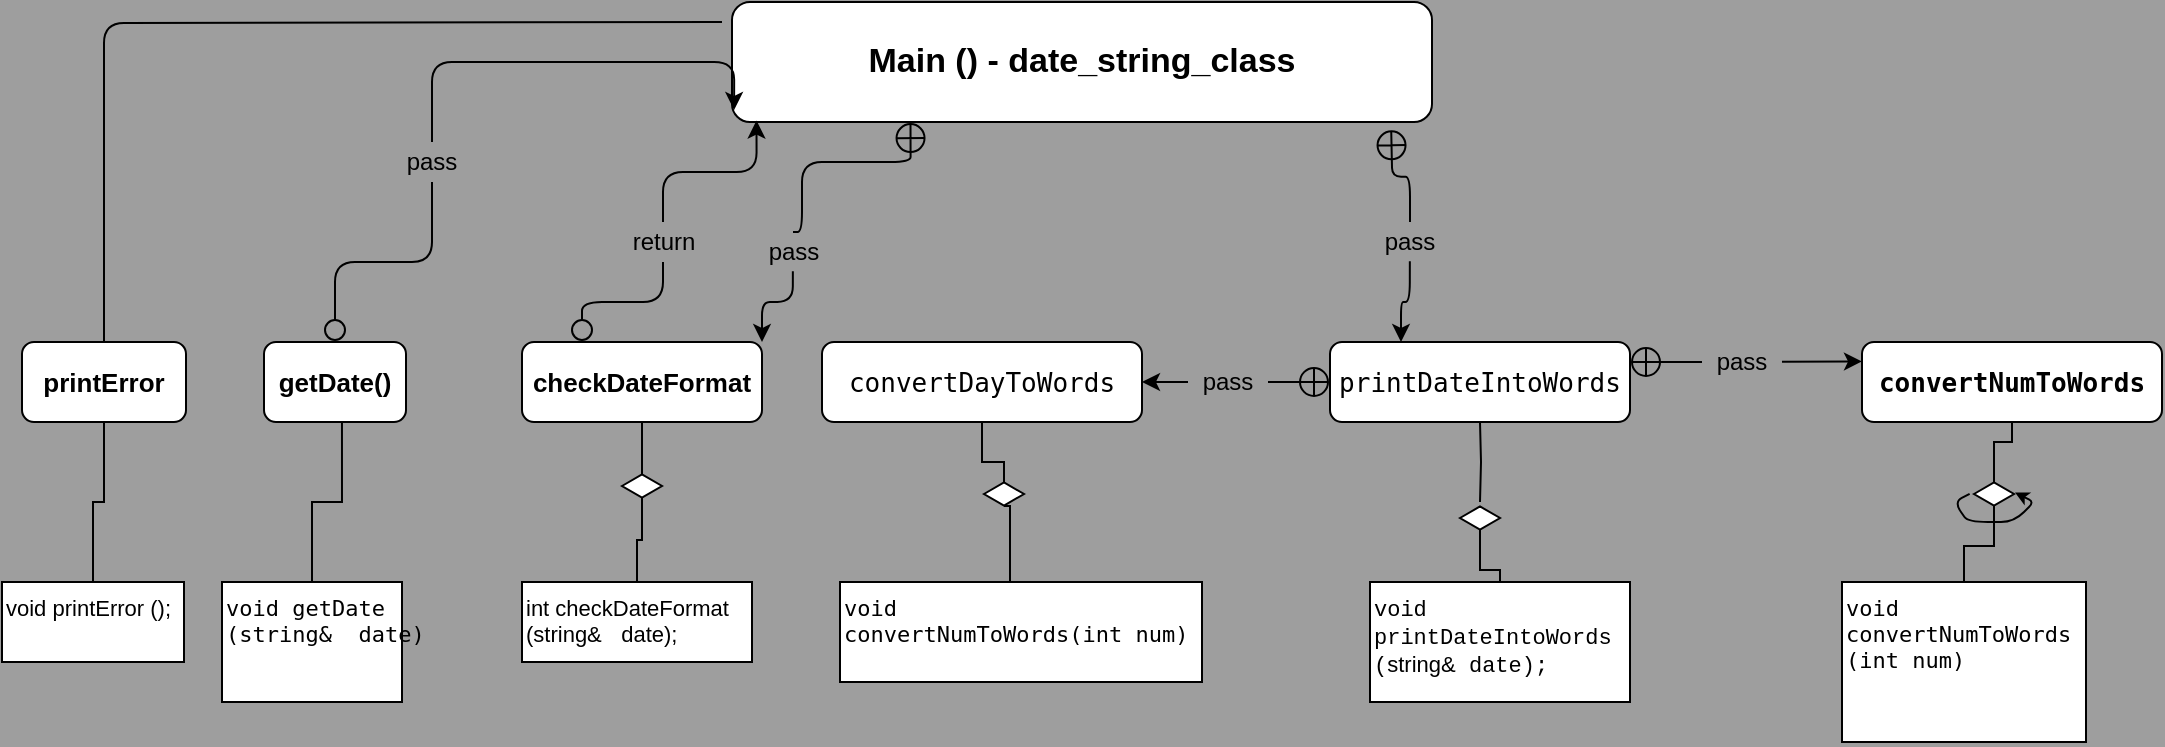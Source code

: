 <mxfile version="20.8.16" type="device"><diagram name="Page-1" id="hHpF1baUSTz2clY-Ota8"><mxGraphModel dx="1418" dy="828" grid="1" gridSize="10" guides="1" tooltips="1" connect="1" arrows="1" fold="1" page="1" pageScale="1" pageWidth="1100" pageHeight="850" background="#9e9e9e" math="0" shadow="0"><root><mxCell id="0"/><mxCell id="1" parent="0"/><mxCell id="AFJ6fUOBSR2v7E0Lf3oa-17" style="edgeStyle=orthogonalEdgeStyle;rounded=1;orthogonalLoop=1;jettySize=auto;html=1;fontSize=13;fontColor=#000000;strokeColor=#000000;endArrow=none;endFill=0;" parent="1" target="AFJ6fUOBSR2v7E0Lf3oa-7" edge="1"><mxGeometry relative="1" as="geometry"><mxPoint x="370" y="40" as="sourcePoint"/></mxGeometry></mxCell><mxCell id="AFJ6fUOBSR2v7E0Lf3oa-20" style="edgeStyle=orthogonalEdgeStyle;rounded=1;orthogonalLoop=1;jettySize=auto;html=1;entryX=1;entryY=0.5;entryDx=0;entryDy=0;fontSize=13;fontColor=#000000;startArrow=none;startFill=0;strokeColor=#000000;exitX=0;exitY=0.5;exitDx=0;exitDy=0;" parent="1" source="s8b4lYgJ3GzKXeLnXado-15" target="AFJ6fUOBSR2v7E0Lf3oa-13" edge="1"><mxGeometry relative="1" as="geometry"><mxPoint x="510" y="190" as="sourcePoint"/></mxGeometry></mxCell><mxCell id="AFJ6fUOBSR2v7E0Lf3oa-3" value="&lt;p class=&quot;MsoNormal&quot; style=&quot;font-size: 17px;&quot;&gt;Main () - date_string_class&lt;/p&gt;" style="rounded=1;whiteSpace=wrap;html=1;fillStyle=auto;strokeColor=#000000;fontColor=#000000;fillColor=#ffffff;fontSize=17;fontStyle=1" parent="1" vertex="1"><mxGeometry x="375" y="30" width="350" height="60" as="geometry"/></mxCell><mxCell id="AFJ6fUOBSR2v7E0Lf3oa-34" style="rounded=0;orthogonalLoop=1;jettySize=auto;html=1;exitX=0.5;exitY=1;exitDx=0;exitDy=0;entryX=0.5;entryY=0;entryDx=0;entryDy=0;fontSize=17;fontColor=#000000;edgeStyle=orthogonalEdgeStyle;startArrow=none;startFill=0;endArrow=none;endFill=0;strokeColor=#000000;" parent="1" source="AFJ6fUOBSR2v7E0Lf3oa-7" target="AFJ6fUOBSR2v7E0Lf3oa-26" edge="1"><mxGeometry relative="1" as="geometry"/></mxCell><mxCell id="AFJ6fUOBSR2v7E0Lf3oa-7" value="printError" style="rounded=1;whiteSpace=wrap;html=1;fillStyle=auto;strokeColor=#000000;fontColor=#000000;fillColor=#ffffff;fontSize=13;fontStyle=1" parent="1" vertex="1"><mxGeometry x="20" y="200" width="82" height="40" as="geometry"/></mxCell><mxCell id="AFJ6fUOBSR2v7E0Lf3oa-35" style="rounded=0;orthogonalLoop=1;jettySize=auto;html=1;exitX=0.5;exitY=1;exitDx=0;exitDy=0;entryX=0.5;entryY=0;entryDx=0;entryDy=0;fontSize=17;fontColor=#000000;startArrow=none;edgeStyle=orthogonalEdgeStyle;startFill=0;endArrow=none;endFill=0;strokeColor=#000000;" parent="1" source="AFJ6fUOBSR2v7E0Lf3oa-61" target="AFJ6fUOBSR2v7E0Lf3oa-27" edge="1"><mxGeometry relative="1" as="geometry"/></mxCell><mxCell id="AFJ6fUOBSR2v7E0Lf3oa-8" value="checkDateFormat" style="rounded=1;whiteSpace=wrap;html=1;fillStyle=auto;strokeColor=#000000;fontColor=#000000;fillColor=#ffffff;fontSize=13;fontStyle=1" parent="1" vertex="1"><mxGeometry x="270" y="200" width="120" height="40" as="geometry"/></mxCell><mxCell id="AFJ6fUOBSR2v7E0Lf3oa-11" value="&lt;code style=&quot;font-weight: normal;&quot;&gt;printDateIntoWords&lt;/code&gt;" style="rounded=1;whiteSpace=wrap;html=1;fillStyle=auto;strokeColor=#000000;fontColor=#000000;fillColor=#ffffff;fontSize=13;fontStyle=1" parent="1" vertex="1"><mxGeometry x="674" y="200" width="150" height="40" as="geometry"/></mxCell><mxCell id="AFJ6fUOBSR2v7E0Lf3oa-36" style="rounded=0;orthogonalLoop=1;jettySize=auto;html=1;exitX=0.5;exitY=1;exitDx=0;exitDy=0;fontSize=17;fontColor=#000000;startArrow=none;edgeStyle=orthogonalEdgeStyle;startFill=0;endArrow=none;endFill=0;strokeColor=#000000;" parent="1" source="AFJ6fUOBSR2v7E0Lf3oa-53" edge="1"><mxGeometry relative="1" as="geometry"><mxPoint x="514" y="320" as="targetPoint"/></mxGeometry></mxCell><mxCell id="AFJ6fUOBSR2v7E0Lf3oa-13" value="&lt;code style=&quot;font-weight: normal;&quot;&gt;convertDayToWords&lt;/code&gt;&lt;span&gt;&lt;/span&gt;" style="rounded=1;whiteSpace=wrap;html=1;fillStyle=auto;strokeColor=#000000;fontColor=#000000;fillColor=#ffffff;fontSize=13;fontStyle=1" parent="1" vertex="1"><mxGeometry x="420" y="200" width="160" height="40" as="geometry"/></mxCell><mxCell id="AFJ6fUOBSR2v7E0Lf3oa-26" value="void printError ();" style="rounded=0;whiteSpace=wrap;html=1;fillStyle=auto;strokeColor=#000000;fontSize=11;fontColor=#000000;fillColor=#ffffff;align=left;verticalAlign=top;" parent="1" vertex="1"><mxGeometry x="10" y="320" width="91" height="40" as="geometry"/></mxCell><mxCell id="AFJ6fUOBSR2v7E0Lf3oa-27" value="int checkDateFormat&lt;br&gt;(string&amp;amp;&lt;code&gt;&amp;nbsp;&lt;/code&gt;&amp;nbsp;date);" style="rounded=0;whiteSpace=wrap;html=1;fillStyle=auto;strokeColor=#000000;fontSize=11;fontColor=#000000;fillColor=#ffffff;verticalAlign=top;align=left;" parent="1" vertex="1"><mxGeometry x="270" y="320" width="115" height="40" as="geometry"/></mxCell><mxCell id="AFJ6fUOBSR2v7E0Lf3oa-28" value="&lt;code&gt;void&lt;br/&gt;convertNumToWords(int num)&lt;/code&gt;" style="rounded=0;whiteSpace=wrap;html=1;fillStyle=auto;strokeColor=#000000;fontSize=11;fontColor=#000000;fillColor=#ffffff;align=left;verticalAlign=top;" parent="1" vertex="1"><mxGeometry x="429" y="320" width="181" height="50" as="geometry"/></mxCell><mxCell id="AFJ6fUOBSR2v7E0Lf3oa-32" value="&lt;font face=&quot;Courier New&quot;&gt;void printDateIntoWords&lt;br&gt;(&lt;/font&gt;string&amp;amp;&lt;code&gt;&amp;nbsp;&lt;/code&gt;&lt;font face=&quot;Courier New&quot;&gt;date);&lt;/font&gt;" style="rounded=0;whiteSpace=wrap;html=1;fillStyle=auto;strokeColor=#000000;fontSize=11;fontColor=#000000;fillColor=#ffffff;align=left;verticalAlign=top;" parent="1" vertex="1"><mxGeometry x="694" y="320" width="130" height="60" as="geometry"/></mxCell><mxCell id="AFJ6fUOBSR2v7E0Lf3oa-67" value="" style="rounded=0;orthogonalLoop=1;jettySize=auto;html=1;exitX=0.5;exitY=1;exitDx=0;exitDy=0;entryX=0.5;entryY=0;entryDx=0;entryDy=0;fontSize=17;fontColor=#000000;endArrow=none;edgeStyle=orthogonalEdgeStyle;startArrow=none;startFill=0;endFill=0;strokeColor=#000000;" parent="1" source="AFJ6fUOBSR2v7E0Lf3oa-8" target="AFJ6fUOBSR2v7E0Lf3oa-61" edge="1"><mxGeometry relative="1" as="geometry"><mxPoint x="365.5" y="240" as="sourcePoint"/><mxPoint x="358" y="320" as="targetPoint"/></mxGeometry></mxCell><mxCell id="AFJ6fUOBSR2v7E0Lf3oa-61" value="" style="html=1;whiteSpace=wrap;aspect=fixed;shape=isoRectangle;fillStyle=auto;strokeColor=#000000;fontSize=17;fontColor=#000000;fillColor=#ffffff;" parent="1" vertex="1"><mxGeometry x="320" y="266" width="20" height="12" as="geometry"/></mxCell><mxCell id="AFJ6fUOBSR2v7E0Lf3oa-68" value="" style="rounded=0;orthogonalLoop=1;jettySize=auto;html=1;exitX=0.5;exitY=1;exitDx=0;exitDy=0;fontSize=17;fontColor=#000000;endArrow=none;edgeStyle=orthogonalEdgeStyle;startArrow=none;startFill=0;endFill=0;strokeColor=#000000;" parent="1" source="AFJ6fUOBSR2v7E0Lf3oa-13" target="AFJ6fUOBSR2v7E0Lf3oa-53" edge="1"><mxGeometry relative="1" as="geometry"><mxPoint x="511" y="240" as="sourcePoint"/><mxPoint x="520" y="320" as="targetPoint"/></mxGeometry></mxCell><mxCell id="AFJ6fUOBSR2v7E0Lf3oa-53" value="" style="html=1;whiteSpace=wrap;aspect=fixed;shape=isoRectangle;fillStyle=auto;strokeColor=#000000;fontSize=17;fontColor=#000000;fillColor=#ffffff;" parent="1" vertex="1"><mxGeometry x="501" y="270" width="20" height="12" as="geometry"/></mxCell><mxCell id="AFJ6fUOBSR2v7E0Lf3oa-69" value="" style="endArrow=circle;startArrow=none;html=1;rounded=1;strokeWidth=1;fontSize=17;fontColor=#000000;startSize=6;endSize=4;exitX=0.5;exitY=1;exitDx=0;exitDy=0;entryX=0.25;entryY=0;entryDx=0;entryDy=0;endFill=0;strokeColor=#000000;edgeStyle=orthogonalEdgeStyle;" parent="1" source="s8b4lYgJ3GzKXeLnXado-18" target="AFJ6fUOBSR2v7E0Lf3oa-8" edge="1"><mxGeometry width="50" height="50" relative="1" as="geometry"><mxPoint x="415" y="90" as="sourcePoint"/><mxPoint x="640" y="240" as="targetPoint"/></mxGeometry></mxCell><mxCell id="s8b4lYgJ3GzKXeLnXado-6" value="getDate()" style="rounded=1;whiteSpace=wrap;html=1;fillStyle=auto;strokeColor=#000000;fontColor=#000000;fillColor=#ffffff;fontSize=13;fontStyle=1" parent="1" vertex="1"><mxGeometry x="141" y="200" width="71" height="40" as="geometry"/></mxCell><mxCell id="s8b4lYgJ3GzKXeLnXado-7" value="&lt;code&gt;void getDate&lt;br&gt;(string&amp;amp;&lt;code&gt;&amp;nbsp;&lt;/code&gt;&amp;nbsp;date)&lt;/code&gt;" style="rounded=0;whiteSpace=wrap;html=1;fillStyle=auto;strokeColor=#000000;fontSize=11;fontColor=#000000;fillColor=#ffffff;verticalAlign=top;align=left;" parent="1" vertex="1"><mxGeometry x="120" y="320" width="90" height="60" as="geometry"/></mxCell><mxCell id="s8b4lYgJ3GzKXeLnXado-9" value="" style="rounded=0;orthogonalLoop=1;jettySize=auto;html=1;fontSize=17;fontColor=#000000;endArrow=none;edgeStyle=orthogonalEdgeStyle;startArrow=none;startFill=0;endFill=0;strokeColor=#000000;exitX=0.549;exitY=1;exitDx=0;exitDy=0;exitPerimeter=0;" parent="1" source="s8b4lYgJ3GzKXeLnXado-6" target="s8b4lYgJ3GzKXeLnXado-7" edge="1"><mxGeometry relative="1" as="geometry"><mxPoint x="161" y="250" as="sourcePoint"/><mxPoint x="161" y="310" as="targetPoint"/></mxGeometry></mxCell><mxCell id="s8b4lYgJ3GzKXeLnXado-11" value="" style="endArrow=circle;startArrow=none;html=1;rounded=1;strokeWidth=1;fontSize=17;fontColor=#000000;startSize=6;endSize=4;entryX=0.5;entryY=0;entryDx=0;entryDy=0;endFill=0;strokeColor=#000000;edgeStyle=orthogonalEdgeStyle;exitX=0.5;exitY=1;exitDx=0;exitDy=0;" parent="1" source="s8b4lYgJ3GzKXeLnXado-16" target="s8b4lYgJ3GzKXeLnXado-6" edge="1"><mxGeometry width="50" height="50" relative="1" as="geometry"><mxPoint x="390" y="60" as="sourcePoint"/><mxPoint x="532" y="240" as="targetPoint"/></mxGeometry></mxCell><mxCell id="s8b4lYgJ3GzKXeLnXado-17" value="" style="edgeStyle=orthogonalEdgeStyle;rounded=1;orthogonalLoop=1;jettySize=auto;html=1;entryX=1;entryY=0.5;entryDx=0;entryDy=0;fontSize=13;fontColor=#000000;startArrow=circlePlus;startFill=0;strokeColor=#000000;endArrow=none;" parent="1" source="AFJ6fUOBSR2v7E0Lf3oa-11" target="s8b4lYgJ3GzKXeLnXado-15" edge="1"><mxGeometry relative="1" as="geometry"><mxPoint x="490" y="90" as="sourcePoint"/><mxPoint x="485.5" y="200" as="targetPoint"/></mxGeometry></mxCell><mxCell id="s8b4lYgJ3GzKXeLnXado-15" value="&lt;font color=&quot;#000000&quot;&gt;pass&lt;br&gt;&lt;/font&gt;" style="text;strokeColor=none;align=center;fillColor=none;html=1;verticalAlign=middle;whiteSpace=wrap;rounded=0;" parent="1" vertex="1"><mxGeometry x="603" y="210" width="40" height="20" as="geometry"/></mxCell><mxCell id="s8b4lYgJ3GzKXeLnXado-19" value="" style="endArrow=none;startArrow=classic;html=1;rounded=1;strokeWidth=1;fontSize=17;fontColor=#000000;startSize=6;endSize=4;exitX=0.035;exitY=0.988;exitDx=0;exitDy=0;entryX=0.5;entryY=0;entryDx=0;entryDy=0;endFill=0;strokeColor=#000000;edgeStyle=orthogonalEdgeStyle;exitPerimeter=0;" parent="1" source="AFJ6fUOBSR2v7E0Lf3oa-3" target="s8b4lYgJ3GzKXeLnXado-18" edge="1"><mxGeometry width="50" height="50" relative="1" as="geometry"><mxPoint x="402.5" y="91.98" as="sourcePoint"/><mxPoint x="349.125" y="200" as="targetPoint"/></mxGeometry></mxCell><mxCell id="s8b4lYgJ3GzKXeLnXado-18" value="&lt;font color=&quot;#000000&quot;&gt;return&lt;br&gt;&lt;/font&gt;" style="text;strokeColor=none;align=center;fillColor=none;html=1;verticalAlign=middle;whiteSpace=wrap;rounded=0;" parent="1" vertex="1"><mxGeometry x="325.5" y="140" width="30" height="20" as="geometry"/></mxCell><mxCell id="s8b4lYgJ3GzKXeLnXado-20" value="" style="endArrow=none;startArrow=classic;html=1;rounded=1;strokeWidth=1;fontSize=17;fontColor=#000000;startSize=6;endSize=4;entryX=0.5;entryY=0;entryDx=0;entryDy=0;endFill=0;strokeColor=#000000;edgeStyle=orthogonalEdgeStyle;exitX=0.003;exitY=0.9;exitDx=0;exitDy=0;exitPerimeter=0;" parent="1" source="AFJ6fUOBSR2v7E0Lf3oa-3" target="s8b4lYgJ3GzKXeLnXado-16" edge="1"><mxGeometry width="50" height="50" relative="1" as="geometry"><mxPoint x="395" y="75.0" as="sourcePoint"/><mxPoint x="265.5" y="200" as="targetPoint"/><Array as="points"><mxPoint x="376" y="60"/><mxPoint x="225" y="60"/></Array></mxGeometry></mxCell><mxCell id="s8b4lYgJ3GzKXeLnXado-16" value="&lt;font color=&quot;#000000&quot;&gt;pass&lt;/font&gt;" style="text;strokeColor=none;align=center;fillColor=none;html=1;verticalAlign=middle;whiteSpace=wrap;rounded=0;" parent="1" vertex="1"><mxGeometry x="210" y="100" width="30" height="20" as="geometry"/></mxCell><mxCell id="s8b4lYgJ3GzKXeLnXado-21" value="" style="edgeStyle=orthogonalEdgeStyle;rounded=1;orthogonalLoop=1;jettySize=auto;html=1;entryX=0.5;entryY=0;entryDx=0;entryDy=0;fontSize=13;fontColor=#000000;startArrow=circlePlus;startFill=0;strokeColor=#000000;endArrow=none;exitX=0.656;exitY=1.061;exitDx=0;exitDy=0;exitPerimeter=0;" parent="1" target="s8b4lYgJ3GzKXeLnXado-22" edge="1"><mxGeometry relative="1" as="geometry"><mxPoint x="704.6" y="93.66" as="sourcePoint"/><mxPoint x="725.5" y="200" as="targetPoint"/></mxGeometry></mxCell><mxCell id="s8b4lYgJ3GzKXeLnXado-22" value="&lt;font color=&quot;#000000&quot;&gt;pass&lt;br&gt;&lt;/font&gt;" style="text;strokeColor=none;align=center;fillColor=none;html=1;verticalAlign=middle;whiteSpace=wrap;rounded=0;" parent="1" vertex="1"><mxGeometry x="694" y="140" width="40" height="20" as="geometry"/></mxCell><mxCell id="s8b4lYgJ3GzKXeLnXado-23" style="edgeStyle=orthogonalEdgeStyle;rounded=1;orthogonalLoop=1;jettySize=auto;html=1;entryX=0.25;entryY=0;entryDx=0;entryDy=0;fontSize=13;fontColor=#000000;startArrow=none;startFill=0;strokeColor=#000000;exitX=0.498;exitY=0.981;exitDx=0;exitDy=0;exitPerimeter=0;" parent="1" source="s8b4lYgJ3GzKXeLnXado-22" edge="1"><mxGeometry relative="1" as="geometry"><mxPoint x="734" y="190" as="sourcePoint"/><mxPoint x="709.5" y="200" as="targetPoint"/><Array as="points"><mxPoint x="714" y="180"/><mxPoint x="709" y="180"/></Array></mxGeometry></mxCell><mxCell id="s8b4lYgJ3GzKXeLnXado-33" style="edgeStyle=orthogonalEdgeStyle;rounded=0;orthogonalLoop=1;jettySize=auto;html=1;entryX=0.5;entryY=1;entryDx=0;entryDy=0;fontColor=#000000;endArrow=none;endFill=0;strokeColor=#000000;" parent="1" target="AFJ6fUOBSR2v7E0Lf3oa-11" edge="1"><mxGeometry relative="1" as="geometry"><mxPoint x="749" y="280" as="sourcePoint"/></mxGeometry></mxCell><mxCell id="s8b4lYgJ3GzKXeLnXado-34" value="" style="edgeStyle=orthogonalEdgeStyle;rounded=0;orthogonalLoop=1;jettySize=auto;html=1;strokeColor=#000000;fontColor=#000000;endArrow=none;endFill=0;" parent="1" source="s8b4lYgJ3GzKXeLnXado-32" target="AFJ6fUOBSR2v7E0Lf3oa-32" edge="1"><mxGeometry relative="1" as="geometry"/></mxCell><mxCell id="s8b4lYgJ3GzKXeLnXado-32" value="" style="html=1;whiteSpace=wrap;aspect=fixed;shape=isoRectangle;fillStyle=auto;strokeColor=#000000;fontSize=17;fontColor=#000000;fillColor=#ffffff;" parent="1" vertex="1"><mxGeometry x="739" y="282" width="20" height="12" as="geometry"/></mxCell><mxCell id="s8b4lYgJ3GzKXeLnXado-35" value="&lt;code style=&quot;&quot;&gt;convertNumToWords&lt;/code&gt;" style="rounded=1;whiteSpace=wrap;html=1;fillStyle=auto;strokeColor=#000000;fontColor=#000000;fillColor=#ffffff;fontSize=13;fontStyle=1" parent="1" vertex="1"><mxGeometry x="940" y="200" width="150" height="40" as="geometry"/></mxCell><mxCell id="s8b4lYgJ3GzKXeLnXado-36" value="&lt;code&gt;void&lt;br&gt;convertNumToWords&lt;br&gt;(int num)&lt;/code&gt;" style="rounded=0;whiteSpace=wrap;html=1;fillStyle=auto;strokeColor=#000000;fontSize=11;fontColor=#000000;fillColor=#ffffff;align=left;verticalAlign=top;" parent="1" vertex="1"><mxGeometry x="930" y="320" width="122" height="80" as="geometry"/></mxCell><mxCell id="s8b4lYgJ3GzKXeLnXado-37" value="" style="rounded=1;orthogonalLoop=1;jettySize=auto;html=1;entryX=0;entryY=0.5;entryDx=0;entryDy=0;fontSize=13;fontColor=#000000;startArrow=circlePlus;startFill=0;strokeColor=#000000;endArrow=none;exitX=1;exitY=0.25;exitDx=0;exitDy=0;" parent="1" source="AFJ6fUOBSR2v7E0Lf3oa-11" target="s8b4lYgJ3GzKXeLnXado-38" edge="1"><mxGeometry relative="1" as="geometry"><mxPoint x="810" y="90" as="sourcePoint"/><mxPoint x="805.5" y="200" as="targetPoint"/></mxGeometry></mxCell><mxCell id="s8b4lYgJ3GzKXeLnXado-38" value="&lt;font color=&quot;#000000&quot;&gt;pass&lt;br&gt;&lt;/font&gt;" style="text;strokeColor=none;align=center;fillColor=none;html=1;verticalAlign=middle;whiteSpace=wrap;rounded=0;" parent="1" vertex="1"><mxGeometry x="860" y="200" width="40" height="20" as="geometry"/></mxCell><mxCell id="s8b4lYgJ3GzKXeLnXado-39" style="rounded=1;orthogonalLoop=1;jettySize=auto;html=1;fontSize=13;fontColor=#000000;startArrow=none;startFill=0;strokeColor=#000000;" parent="1" source="s8b4lYgJ3GzKXeLnXado-38" edge="1"><mxGeometry relative="1" as="geometry"><mxPoint x="908" y="209.71" as="sourcePoint"/><mxPoint x="940" y="209.71" as="targetPoint"/></mxGeometry></mxCell><mxCell id="s8b4lYgJ3GzKXeLnXado-40" value="" style="endArrow=classic;html=1;rounded=1;strokeWidth=1;fontSize=17;fontColor=#000000;startSize=6;endSize=4;entryX=1.026;entryY=0.435;entryDx=0;entryDy=0;entryPerimeter=0;exitX=-0.109;exitY=0.496;exitDx=0;exitDy=0;exitPerimeter=0;strokeColor=#000000;" parent="1" source="s8b4lYgJ3GzKXeLnXado-43" target="s8b4lYgJ3GzKXeLnXado-43" edge="1"><mxGeometry width="50" height="50" relative="1" as="geometry"><mxPoint x="966" y="290" as="sourcePoint"/><mxPoint x="1056" y="270" as="targetPoint"/><Array as="points"><mxPoint x="986" y="280"/><mxPoint x="993" y="290"/><mxPoint x="1016" y="290"/><mxPoint x="1026" y="280"/></Array></mxGeometry></mxCell><mxCell id="s8b4lYgJ3GzKXeLnXado-41" style="edgeStyle=orthogonalEdgeStyle;rounded=0;orthogonalLoop=1;jettySize=auto;html=1;entryX=0.5;entryY=1;entryDx=0;entryDy=0;fontColor=#000000;endArrow=none;endFill=0;strokeColor=#000000;" parent="1" source="s8b4lYgJ3GzKXeLnXado-43" target="s8b4lYgJ3GzKXeLnXado-35" edge="1"><mxGeometry relative="1" as="geometry"/></mxCell><mxCell id="s8b4lYgJ3GzKXeLnXado-42" value="" style="edgeStyle=orthogonalEdgeStyle;rounded=0;orthogonalLoop=1;jettySize=auto;html=1;strokeColor=#000000;fontColor=#000000;endArrow=none;endFill=0;" parent="1" source="s8b4lYgJ3GzKXeLnXado-43" target="s8b4lYgJ3GzKXeLnXado-36" edge="1"><mxGeometry relative="1" as="geometry"/></mxCell><mxCell id="s8b4lYgJ3GzKXeLnXado-43" value="" style="html=1;whiteSpace=wrap;aspect=fixed;shape=isoRectangle;fillStyle=auto;strokeColor=#000000;fontSize=17;fontColor=#000000;fillColor=#ffffff;" parent="1" vertex="1"><mxGeometry x="996" y="270" width="20" height="12" as="geometry"/></mxCell><mxCell id="s8b4lYgJ3GzKXeLnXado-47" style="edgeStyle=orthogonalEdgeStyle;rounded=0;orthogonalLoop=1;jettySize=auto;html=1;exitX=0.5;exitY=1;exitDx=0;exitDy=0;strokeColor=#000000;fontColor=#000000;endArrow=none;endFill=0;" parent="1" source="s8b4lYgJ3GzKXeLnXado-36" target="s8b4lYgJ3GzKXeLnXado-36" edge="1"><mxGeometry relative="1" as="geometry"/></mxCell><mxCell id="GYdnKTtAqTFD-ppI_sib-2" value="" style="edgeStyle=orthogonalEdgeStyle;rounded=1;orthogonalLoop=1;jettySize=auto;html=1;entryX=0.5;entryY=0;entryDx=0;entryDy=0;fontSize=13;fontColor=#000000;startArrow=circlePlus;startFill=0;strokeColor=#000000;endArrow=none;exitX=0.255;exitY=1.001;exitDx=0;exitDy=0;exitPerimeter=0;" parent="1" source="AFJ6fUOBSR2v7E0Lf3oa-3" target="GYdnKTtAqTFD-ppI_sib-4" edge="1"><mxGeometry relative="1" as="geometry"><mxPoint x="404.51" y="95" as="sourcePoint"/><mxPoint x="405.51" y="145" as="targetPoint"/><Array as="points"><mxPoint x="464" y="110"/><mxPoint x="410" y="110"/><mxPoint x="410" y="145"/></Array></mxGeometry></mxCell><mxCell id="GYdnKTtAqTFD-ppI_sib-3" style="edgeStyle=orthogonalEdgeStyle;rounded=1;orthogonalLoop=1;jettySize=auto;html=1;entryX=1;entryY=0;entryDx=0;entryDy=0;fontSize=13;fontColor=#000000;startArrow=none;startFill=0;strokeColor=#000000;exitX=0.498;exitY=0.981;exitDx=0;exitDy=0;exitPerimeter=0;" parent="1" source="GYdnKTtAqTFD-ppI_sib-4" target="AFJ6fUOBSR2v7E0Lf3oa-8" edge="1"><mxGeometry relative="1" as="geometry"><mxPoint x="424.51" y="195" as="sourcePoint"/><mxPoint x="370.01" y="205" as="targetPoint"/><Array as="points"><mxPoint x="405" y="180"/><mxPoint x="390" y="180"/></Array></mxGeometry></mxCell><mxCell id="GYdnKTtAqTFD-ppI_sib-4" value="&lt;font color=&quot;#000000&quot;&gt;pass&lt;br&gt;&lt;/font&gt;" style="text;strokeColor=none;align=center;fillColor=none;html=1;verticalAlign=middle;whiteSpace=wrap;rounded=0;" parent="1" vertex="1"><mxGeometry x="385.51" y="145" width="40" height="20" as="geometry"/></mxCell></root></mxGraphModel></diagram></mxfile>